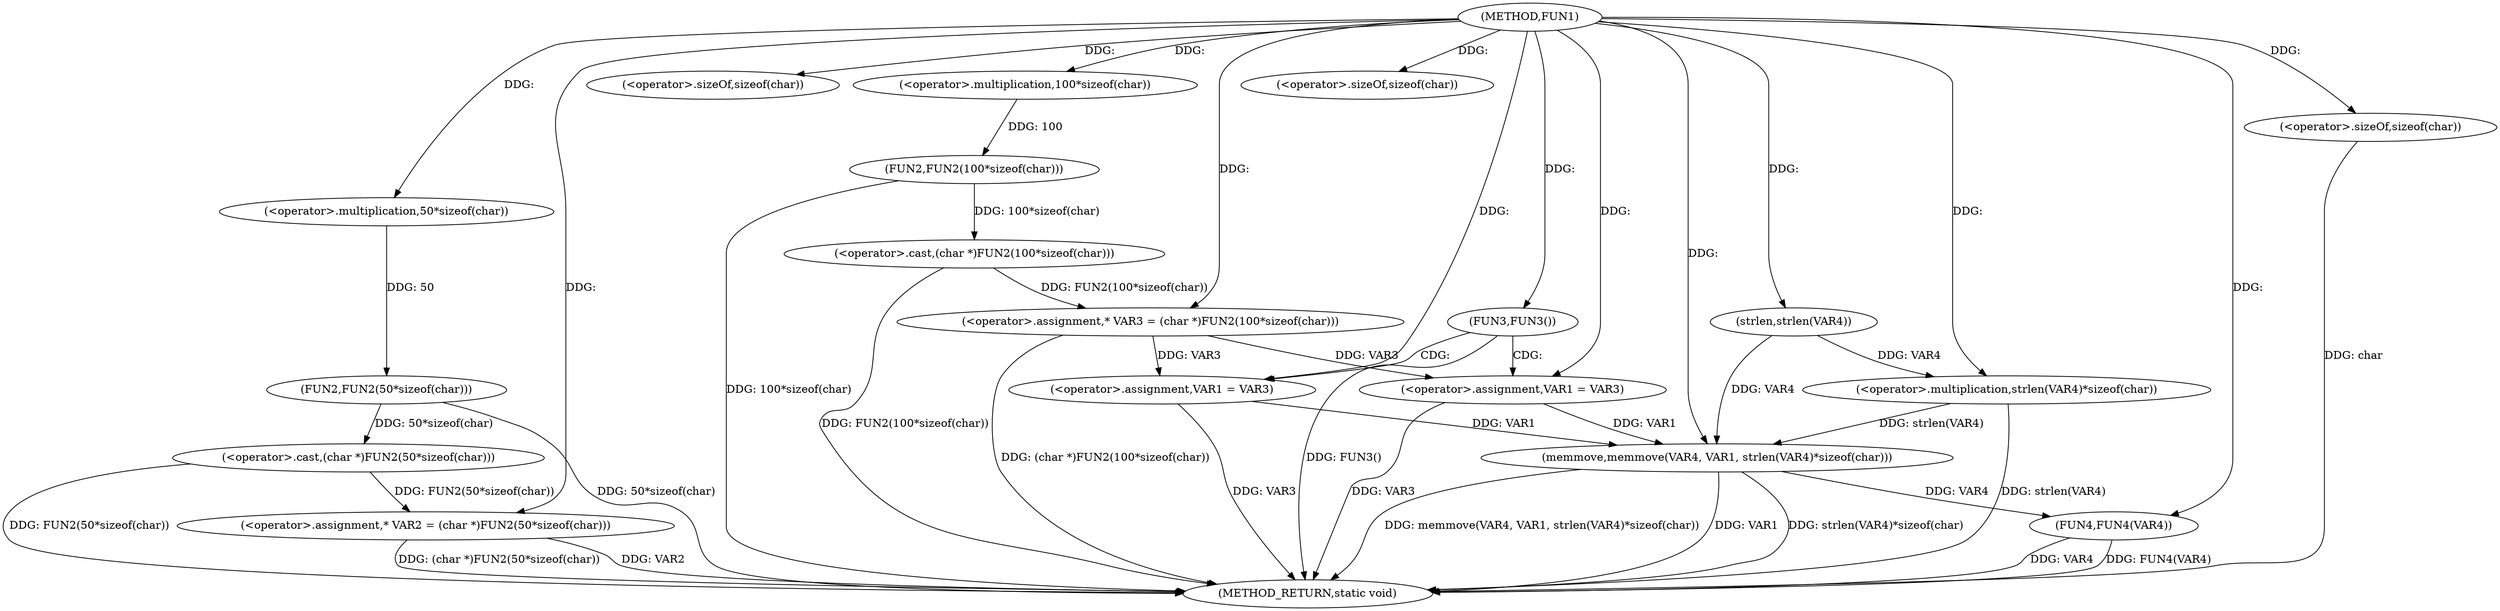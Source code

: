 digraph FUN1 {  
"1000100" [label = "(METHOD,FUN1)" ]
"1000146" [label = "(METHOD_RETURN,static void)" ]
"1000104" [label = "(<operator>.assignment,* VAR2 = (char *)FUN2(50*sizeof(char)))" ]
"1000106" [label = "(<operator>.cast,(char *)FUN2(50*sizeof(char)))" ]
"1000108" [label = "(FUN2,FUN2(50*sizeof(char)))" ]
"1000109" [label = "(<operator>.multiplication,50*sizeof(char))" ]
"1000111" [label = "(<operator>.sizeOf,sizeof(char))" ]
"1000114" [label = "(<operator>.assignment,* VAR3 = (char *)FUN2(100*sizeof(char)))" ]
"1000116" [label = "(<operator>.cast,(char *)FUN2(100*sizeof(char)))" ]
"1000118" [label = "(FUN2,FUN2(100*sizeof(char)))" ]
"1000119" [label = "(<operator>.multiplication,100*sizeof(char))" ]
"1000121" [label = "(<operator>.sizeOf,sizeof(char))" ]
"1000124" [label = "(FUN3,FUN3())" ]
"1000126" [label = "(<operator>.assignment,VAR1 = VAR3)" ]
"1000131" [label = "(<operator>.assignment,VAR1 = VAR3)" ]
"1000136" [label = "(memmove,memmove(VAR4, VAR1, strlen(VAR4)*sizeof(char)))" ]
"1000139" [label = "(<operator>.multiplication,strlen(VAR4)*sizeof(char))" ]
"1000140" [label = "(strlen,strlen(VAR4))" ]
"1000142" [label = "(<operator>.sizeOf,sizeof(char))" ]
"1000144" [label = "(FUN4,FUN4(VAR4))" ]
  "1000106" -> "1000146"  [ label = "DDG: FUN2(50*sizeof(char))"] 
  "1000104" -> "1000146"  [ label = "DDG: VAR2"] 
  "1000136" -> "1000146"  [ label = "DDG: strlen(VAR4)*sizeof(char)"] 
  "1000139" -> "1000146"  [ label = "DDG: strlen(VAR4)"] 
  "1000144" -> "1000146"  [ label = "DDG: FUN4(VAR4)"] 
  "1000116" -> "1000146"  [ label = "DDG: FUN2(100*sizeof(char))"] 
  "1000131" -> "1000146"  [ label = "DDG: VAR3"] 
  "1000118" -> "1000146"  [ label = "DDG: 100*sizeof(char)"] 
  "1000114" -> "1000146"  [ label = "DDG: (char *)FUN2(100*sizeof(char))"] 
  "1000142" -> "1000146"  [ label = "DDG: char"] 
  "1000136" -> "1000146"  [ label = "DDG: memmove(VAR4, VAR1, strlen(VAR4)*sizeof(char))"] 
  "1000144" -> "1000146"  [ label = "DDG: VAR4"] 
  "1000126" -> "1000146"  [ label = "DDG: VAR3"] 
  "1000136" -> "1000146"  [ label = "DDG: VAR1"] 
  "1000104" -> "1000146"  [ label = "DDG: (char *)FUN2(50*sizeof(char))"] 
  "1000108" -> "1000146"  [ label = "DDG: 50*sizeof(char)"] 
  "1000124" -> "1000146"  [ label = "DDG: FUN3()"] 
  "1000106" -> "1000104"  [ label = "DDG: FUN2(50*sizeof(char))"] 
  "1000100" -> "1000104"  [ label = "DDG: "] 
  "1000108" -> "1000106"  [ label = "DDG: 50*sizeof(char)"] 
  "1000109" -> "1000108"  [ label = "DDG: 50"] 
  "1000100" -> "1000109"  [ label = "DDG: "] 
  "1000100" -> "1000111"  [ label = "DDG: "] 
  "1000116" -> "1000114"  [ label = "DDG: FUN2(100*sizeof(char))"] 
  "1000100" -> "1000114"  [ label = "DDG: "] 
  "1000118" -> "1000116"  [ label = "DDG: 100*sizeof(char)"] 
  "1000119" -> "1000118"  [ label = "DDG: 100"] 
  "1000100" -> "1000119"  [ label = "DDG: "] 
  "1000100" -> "1000121"  [ label = "DDG: "] 
  "1000100" -> "1000124"  [ label = "DDG: "] 
  "1000114" -> "1000126"  [ label = "DDG: VAR3"] 
  "1000100" -> "1000126"  [ label = "DDG: "] 
  "1000114" -> "1000131"  [ label = "DDG: VAR3"] 
  "1000100" -> "1000131"  [ label = "DDG: "] 
  "1000140" -> "1000136"  [ label = "DDG: VAR4"] 
  "1000100" -> "1000136"  [ label = "DDG: "] 
  "1000131" -> "1000136"  [ label = "DDG: VAR1"] 
  "1000126" -> "1000136"  [ label = "DDG: VAR1"] 
  "1000139" -> "1000136"  [ label = "DDG: strlen(VAR4)"] 
  "1000140" -> "1000139"  [ label = "DDG: VAR4"] 
  "1000100" -> "1000140"  [ label = "DDG: "] 
  "1000100" -> "1000139"  [ label = "DDG: "] 
  "1000100" -> "1000142"  [ label = "DDG: "] 
  "1000136" -> "1000144"  [ label = "DDG: VAR4"] 
  "1000100" -> "1000144"  [ label = "DDG: "] 
  "1000124" -> "1000131"  [ label = "CDG: "] 
  "1000124" -> "1000126"  [ label = "CDG: "] 
}
